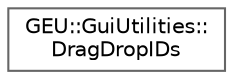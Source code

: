 digraph "Gráfico de jerarquía de clases"
{
 // LATEX_PDF_SIZE
  bgcolor="transparent";
  edge [fontname=Helvetica,fontsize=10,labelfontname=Helvetica,labelfontsize=10];
  node [fontname=Helvetica,fontsize=10,shape=box,height=0.2,width=0.4];
  rankdir="LR";
  Node0 [id="Node000000",label="GEU::GuiUtilities::\lDragDropIDs",height=0.2,width=0.4,color="grey40", fillcolor="white", style="filled",URL="$d3/d07/struct_g_e_u_1_1_gui_utilities_1_1_drag_drop_i_ds.html",tooltip=" "];
}
